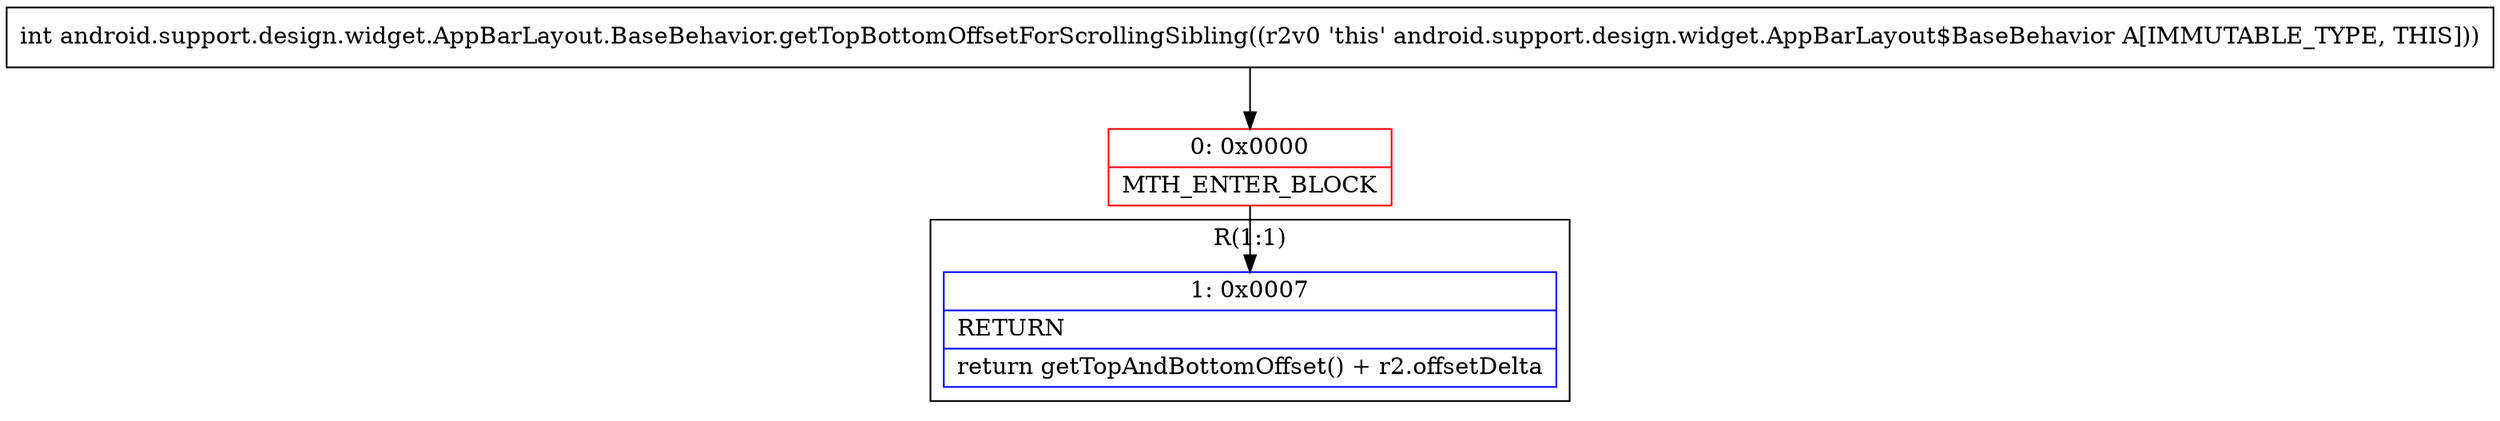 digraph "CFG forandroid.support.design.widget.AppBarLayout.BaseBehavior.getTopBottomOffsetForScrollingSibling()I" {
subgraph cluster_Region_1511259727 {
label = "R(1:1)";
node [shape=record,color=blue];
Node_1 [shape=record,label="{1\:\ 0x0007|RETURN\l|return getTopAndBottomOffset() + r2.offsetDelta\l}"];
}
Node_0 [shape=record,color=red,label="{0\:\ 0x0000|MTH_ENTER_BLOCK\l}"];
MethodNode[shape=record,label="{int android.support.design.widget.AppBarLayout.BaseBehavior.getTopBottomOffsetForScrollingSibling((r2v0 'this' android.support.design.widget.AppBarLayout$BaseBehavior A[IMMUTABLE_TYPE, THIS])) }"];
MethodNode -> Node_0;
Node_0 -> Node_1;
}

